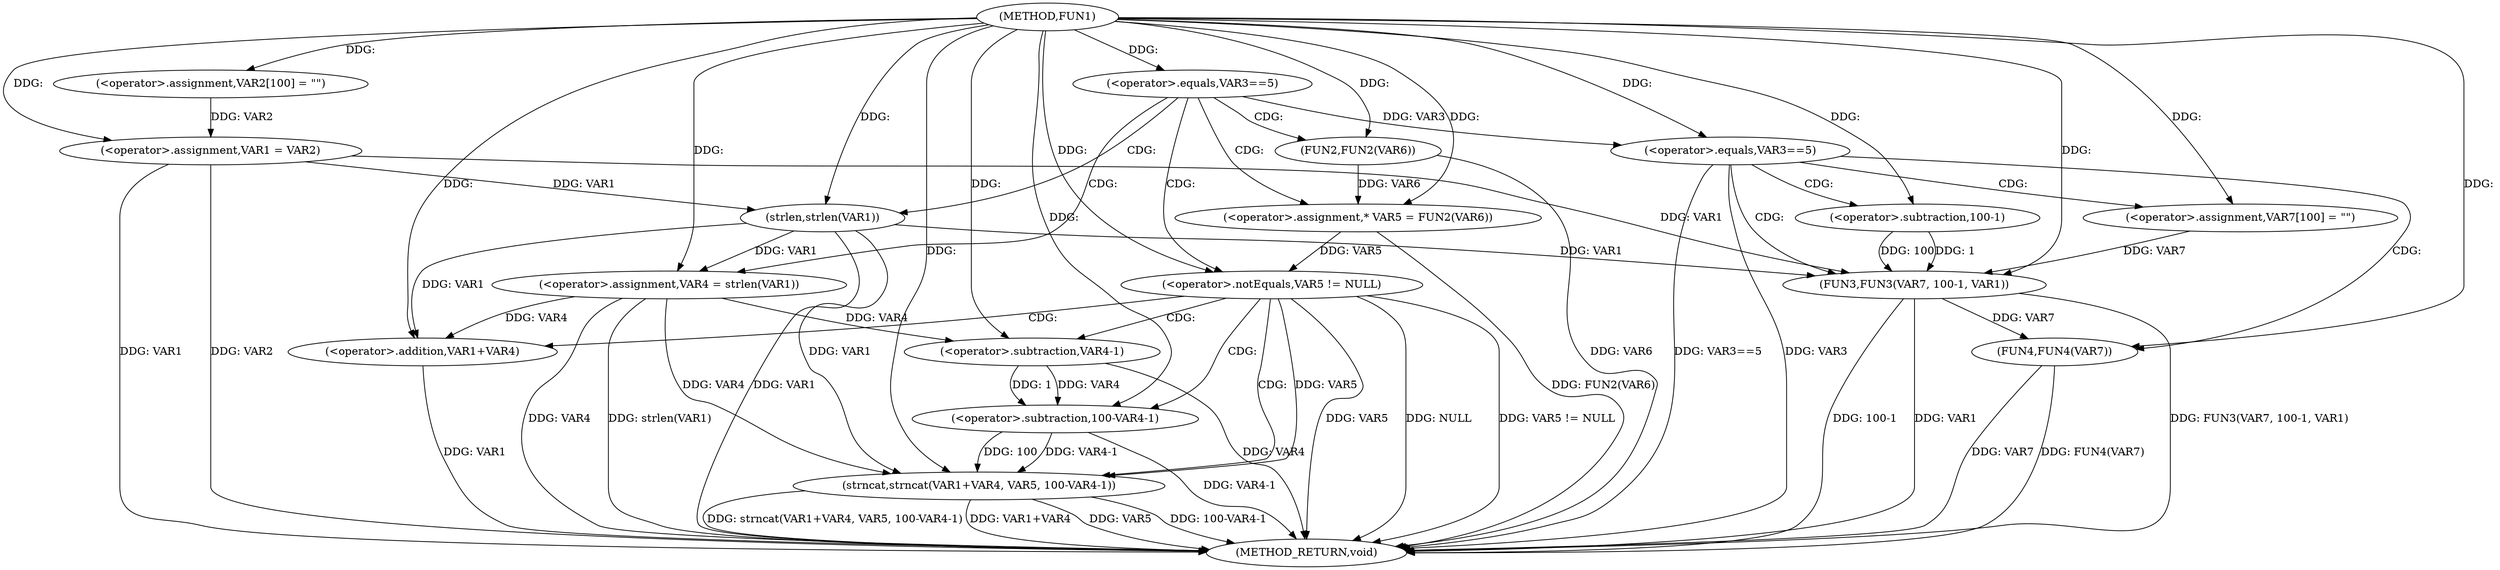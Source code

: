 digraph FUN1 {  
"1000100" [label = "(METHOD,FUN1)" ]
"1000159" [label = "(METHOD_RETURN,void)" ]
"1000104" [label = "(<operator>.assignment,VAR2[100] = \"\")" ]
"1000107" [label = "(<operator>.assignment,VAR1 = VAR2)" ]
"1000111" [label = "(<operator>.equals,VAR3==5)" ]
"1000117" [label = "(<operator>.assignment,VAR4 = strlen(VAR1))" ]
"1000119" [label = "(strlen,strlen(VAR1))" ]
"1000122" [label = "(<operator>.assignment,* VAR5 = FUN2(VAR6))" ]
"1000124" [label = "(FUN2,FUN2(VAR6))" ]
"1000127" [label = "(<operator>.notEquals,VAR5 != NULL)" ]
"1000131" [label = "(strncat,strncat(VAR1+VAR4, VAR5, 100-VAR4-1))" ]
"1000132" [label = "(<operator>.addition,VAR1+VAR4)" ]
"1000136" [label = "(<operator>.subtraction,100-VAR4-1)" ]
"1000138" [label = "(<operator>.subtraction,VAR4-1)" ]
"1000142" [label = "(<operator>.equals,VAR3==5)" ]
"1000148" [label = "(<operator>.assignment,VAR7[100] = \"\")" ]
"1000151" [label = "(FUN3,FUN3(VAR7, 100-1, VAR1))" ]
"1000153" [label = "(<operator>.subtraction,100-1)" ]
"1000157" [label = "(FUN4,FUN4(VAR7))" ]
  "1000142" -> "1000159"  [ label = "DDG: VAR3==5"] 
  "1000124" -> "1000159"  [ label = "DDG: VAR6"] 
  "1000107" -> "1000159"  [ label = "DDG: VAR1"] 
  "1000157" -> "1000159"  [ label = "DDG: FUN4(VAR7)"] 
  "1000117" -> "1000159"  [ label = "DDG: VAR4"] 
  "1000132" -> "1000159"  [ label = "DDG: VAR1"] 
  "1000117" -> "1000159"  [ label = "DDG: strlen(VAR1)"] 
  "1000107" -> "1000159"  [ label = "DDG: VAR2"] 
  "1000151" -> "1000159"  [ label = "DDG: FUN3(VAR7, 100-1, VAR1)"] 
  "1000131" -> "1000159"  [ label = "DDG: VAR1+VAR4"] 
  "1000138" -> "1000159"  [ label = "DDG: VAR4"] 
  "1000127" -> "1000159"  [ label = "DDG: NULL"] 
  "1000157" -> "1000159"  [ label = "DDG: VAR7"] 
  "1000127" -> "1000159"  [ label = "DDG: VAR5 != NULL"] 
  "1000151" -> "1000159"  [ label = "DDG: 100-1"] 
  "1000131" -> "1000159"  [ label = "DDG: VAR5"] 
  "1000119" -> "1000159"  [ label = "DDG: VAR1"] 
  "1000142" -> "1000159"  [ label = "DDG: VAR3"] 
  "1000131" -> "1000159"  [ label = "DDG: 100-VAR4-1"] 
  "1000136" -> "1000159"  [ label = "DDG: VAR4-1"] 
  "1000127" -> "1000159"  [ label = "DDG: VAR5"] 
  "1000151" -> "1000159"  [ label = "DDG: VAR1"] 
  "1000131" -> "1000159"  [ label = "DDG: strncat(VAR1+VAR4, VAR5, 100-VAR4-1)"] 
  "1000122" -> "1000159"  [ label = "DDG: FUN2(VAR6)"] 
  "1000100" -> "1000104"  [ label = "DDG: "] 
  "1000104" -> "1000107"  [ label = "DDG: VAR2"] 
  "1000100" -> "1000107"  [ label = "DDG: "] 
  "1000100" -> "1000111"  [ label = "DDG: "] 
  "1000119" -> "1000117"  [ label = "DDG: VAR1"] 
  "1000100" -> "1000117"  [ label = "DDG: "] 
  "1000107" -> "1000119"  [ label = "DDG: VAR1"] 
  "1000100" -> "1000119"  [ label = "DDG: "] 
  "1000124" -> "1000122"  [ label = "DDG: VAR6"] 
  "1000100" -> "1000122"  [ label = "DDG: "] 
  "1000100" -> "1000124"  [ label = "DDG: "] 
  "1000122" -> "1000127"  [ label = "DDG: VAR5"] 
  "1000100" -> "1000127"  [ label = "DDG: "] 
  "1000119" -> "1000131"  [ label = "DDG: VAR1"] 
  "1000100" -> "1000131"  [ label = "DDG: "] 
  "1000117" -> "1000131"  [ label = "DDG: VAR4"] 
  "1000119" -> "1000132"  [ label = "DDG: VAR1"] 
  "1000100" -> "1000132"  [ label = "DDG: "] 
  "1000117" -> "1000132"  [ label = "DDG: VAR4"] 
  "1000127" -> "1000131"  [ label = "DDG: VAR5"] 
  "1000136" -> "1000131"  [ label = "DDG: 100"] 
  "1000136" -> "1000131"  [ label = "DDG: VAR4-1"] 
  "1000100" -> "1000136"  [ label = "DDG: "] 
  "1000138" -> "1000136"  [ label = "DDG: VAR4"] 
  "1000138" -> "1000136"  [ label = "DDG: 1"] 
  "1000100" -> "1000138"  [ label = "DDG: "] 
  "1000117" -> "1000138"  [ label = "DDG: VAR4"] 
  "1000111" -> "1000142"  [ label = "DDG: VAR3"] 
  "1000100" -> "1000142"  [ label = "DDG: "] 
  "1000100" -> "1000148"  [ label = "DDG: "] 
  "1000148" -> "1000151"  [ label = "DDG: VAR7"] 
  "1000100" -> "1000151"  [ label = "DDG: "] 
  "1000153" -> "1000151"  [ label = "DDG: 100"] 
  "1000153" -> "1000151"  [ label = "DDG: 1"] 
  "1000100" -> "1000153"  [ label = "DDG: "] 
  "1000107" -> "1000151"  [ label = "DDG: VAR1"] 
  "1000119" -> "1000151"  [ label = "DDG: VAR1"] 
  "1000151" -> "1000157"  [ label = "DDG: VAR7"] 
  "1000100" -> "1000157"  [ label = "DDG: "] 
  "1000111" -> "1000117"  [ label = "CDG: "] 
  "1000111" -> "1000127"  [ label = "CDG: "] 
  "1000111" -> "1000124"  [ label = "CDG: "] 
  "1000111" -> "1000119"  [ label = "CDG: "] 
  "1000111" -> "1000122"  [ label = "CDG: "] 
  "1000127" -> "1000131"  [ label = "CDG: "] 
  "1000127" -> "1000132"  [ label = "CDG: "] 
  "1000127" -> "1000136"  [ label = "CDG: "] 
  "1000127" -> "1000138"  [ label = "CDG: "] 
  "1000142" -> "1000153"  [ label = "CDG: "] 
  "1000142" -> "1000151"  [ label = "CDG: "] 
  "1000142" -> "1000148"  [ label = "CDG: "] 
  "1000142" -> "1000157"  [ label = "CDG: "] 
}
